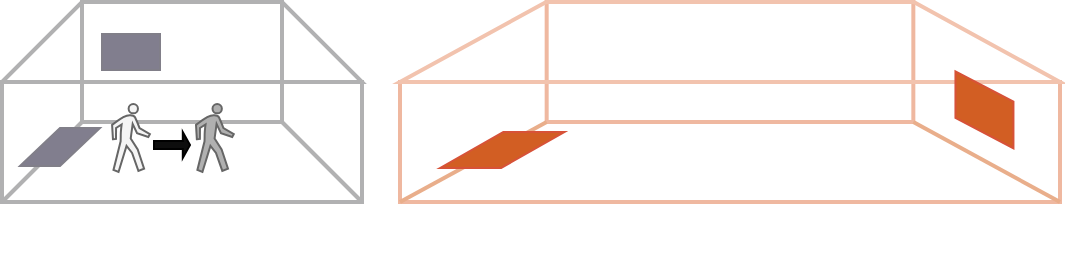 <mxfile version="26.0.16">
  <diagram name="第 1 页" id="PLST5d7JCkW0pgWSbi78">
    <mxGraphModel dx="837" dy="562" grid="0" gridSize="10" guides="1" tooltips="1" connect="1" arrows="1" fold="1" page="1" pageScale="1" pageWidth="827" pageHeight="1169" math="0" shadow="0">
      <root>
        <mxCell id="0" />
        <mxCell id="1" parent="0" />
        <mxCell id="Yy6tTcQXhc4ILvXz1jSf-17" value="" style="group" vertex="1" connectable="0" parent="1">
          <mxGeometry x="259" y="260" width="330" height="125" as="geometry" />
        </mxCell>
        <mxCell id="Yy6tTcQXhc4ILvXz1jSf-18" value="" style="rounded=0;whiteSpace=wrap;html=1;fillColor=none;strokeColor=light-dark(#efb8a0, #ededed);align=center;verticalAlign=middle;fontFamily=Helvetica;fontSize=12;fontColor=default;gradientColor=default;strokeWidth=2;" vertex="1" parent="Yy6tTcQXhc4ILvXz1jSf-17">
          <mxGeometry y="40" width="330" height="60" as="geometry" />
        </mxCell>
        <mxCell id="Yy6tTcQXhc4ILvXz1jSf-19" value="" style="group;strokeWidth=2;" vertex="1" connectable="0" parent="Yy6tTcQXhc4ILvXz1jSf-17">
          <mxGeometry width="330" height="68.4" as="geometry" />
        </mxCell>
        <mxCell id="Yy6tTcQXhc4ILvXz1jSf-20" value="" style="rounded=0;whiteSpace=wrap;html=1;gradientColor=default;fillColor=none;strokeColor=light-dark(#efb8a0, #ededed);strokeWidth=2;" vertex="1" parent="Yy6tTcQXhc4ILvXz1jSf-19">
          <mxGeometry x="73.333" width="183.333" height="60" as="geometry" />
        </mxCell>
        <mxCell id="Yy6tTcQXhc4ILvXz1jSf-21" value="" style="shape=trapezoid;perimeter=trapezoidPerimeter;whiteSpace=wrap;html=1;fixedSize=1;size=73.111;fillColor=none;strokeWidth=2;strokeColor=light-dark(#f2c3ae, #ededed);" vertex="1" parent="Yy6tTcQXhc4ILvXz1jSf-19">
          <mxGeometry width="330" height="40" as="geometry" />
        </mxCell>
        <mxCell id="Yy6tTcQXhc4ILvXz1jSf-22" value="" style="endArrow=none;html=1;rounded=0;entryX=0;entryY=1;entryDx=0;entryDy=0;exitX=0;exitY=1;exitDx=0;exitDy=0;strokeColor=light-dark(#e9ae8b, #ededed);strokeWidth=2;" edge="1" parent="Yy6tTcQXhc4ILvXz1jSf-17" source="Yy6tTcQXhc4ILvXz1jSf-18" target="Yy6tTcQXhc4ILvXz1jSf-20">
          <mxGeometry width="50" height="50" relative="1" as="geometry">
            <mxPoint x="311.667" y="50" as="sourcePoint" />
            <mxPoint x="403.333" as="targetPoint" />
          </mxGeometry>
        </mxCell>
        <mxCell id="Yy6tTcQXhc4ILvXz1jSf-111" value="" style="shape=parallelogram;perimeter=parallelogramPerimeter;whiteSpace=wrap;html=1;fixedSize=1;size=15.173;fillColor=light-dark(#d25e23, #ededed);strokeColor=light-dark(#d75238, #ededed);rotation=-90;" vertex="1" parent="Yy6tTcQXhc4ILvXz1jSf-17">
          <mxGeometry x="273" y="39.4" width="38.45" height="29" as="geometry" />
        </mxCell>
        <mxCell id="Yy6tTcQXhc4ILvXz1jSf-23" value="" style="endArrow=none;html=1;rounded=0;exitX=1;exitY=1;exitDx=0;exitDy=0;entryX=1;entryY=1;entryDx=0;entryDy=0;strokeColor=light-dark(#e9ae8b, #ededed);strokeWidth=2;align=center;verticalAlign=middle;fontFamily=Helvetica;fontSize=11;fontColor=default;labelBackgroundColor=default;" edge="1" parent="Yy6tTcQXhc4ILvXz1jSf-17" source="Yy6tTcQXhc4ILvXz1jSf-20" target="Yy6tTcQXhc4ILvXz1jSf-18">
          <mxGeometry width="50" height="50" relative="1" as="geometry">
            <mxPoint x="311.667" y="50" as="sourcePoint" />
            <mxPoint x="403.333" as="targetPoint" />
          </mxGeometry>
        </mxCell>
        <mxCell id="Yy6tTcQXhc4ILvXz1jSf-93" value="" style="shape=parallelogram;perimeter=parallelogramPerimeter;whiteSpace=wrap;html=1;fixedSize=1;size=31.655;aspect=fixed;fillColor=light-dark(#d25e23, #ededed);strokeColor=light-dark(#d75238, #ededed);" vertex="1" parent="Yy6tTcQXhc4ILvXz1jSf-17">
          <mxGeometry x="20" y="65" width="62.23" height="18" as="geometry" />
        </mxCell>
        <mxCell id="Yy6tTcQXhc4ILvXz1jSf-16" value="" style="group" vertex="1" connectable="0" parent="1">
          <mxGeometry x="60" y="260" width="180" height="102.5" as="geometry" />
        </mxCell>
        <mxCell id="Yy6tTcQXhc4ILvXz1jSf-5" value="" style="rounded=0;whiteSpace=wrap;html=1;fillColor=none;strokeColor=light-dark(#b1b1b2, #ededed);strokeWidth=2;" vertex="1" parent="Yy6tTcQXhc4ILvXz1jSf-16">
          <mxGeometry y="40" width="180" height="60" as="geometry" />
        </mxCell>
        <mxCell id="Yy6tTcQXhc4ILvXz1jSf-9" value="" style="group" vertex="1" connectable="0" parent="Yy6tTcQXhc4ILvXz1jSf-16">
          <mxGeometry width="180" height="93" as="geometry" />
        </mxCell>
        <mxCell id="Yy6tTcQXhc4ILvXz1jSf-6" value="" style="rounded=0;whiteSpace=wrap;html=1;strokeWidth=2;strokeColor=light-dark(#b1b1b2, #ededed);" vertex="1" parent="Yy6tTcQXhc4ILvXz1jSf-9">
          <mxGeometry x="40" width="100" height="60" as="geometry" />
        </mxCell>
        <mxCell id="Yy6tTcQXhc4ILvXz1jSf-2" value="" style="shape=trapezoid;perimeter=trapezoidPerimeter;whiteSpace=wrap;html=1;fixedSize=1;size=40;fillColor=none;strokeColor=light-dark(#b1b1b2, #ededed);strokeWidth=2;" vertex="1" parent="Yy6tTcQXhc4ILvXz1jSf-9">
          <mxGeometry width="180" height="40" as="geometry" />
        </mxCell>
        <mxCell id="Yy6tTcQXhc4ILvXz1jSf-24" value="" style="rounded=0;whiteSpace=wrap;html=1;fillColor=light-dark(#817e8e, #1a1a1a);fontColor=#333333;strokeColor=light-dark(#817f89, #959595);" vertex="1" parent="Yy6tTcQXhc4ILvXz1jSf-9">
          <mxGeometry x="50" y="16" width="29" height="18" as="geometry" />
        </mxCell>
        <mxCell id="Yy6tTcQXhc4ILvXz1jSf-68" value="" style="shape=mxgraph.signs.people.walking;html=1;pointerEvents=1;fillColor=#f5f5f5;strokeColor=#666666;verticalLabelPosition=bottom;verticalAlign=top;align=center;aspect=fixed;fontColor=#333333;" vertex="1" parent="Yy6tTcQXhc4ILvXz1jSf-9">
          <mxGeometry x="55.05" y="51" width="18.89" height="34" as="geometry" />
        </mxCell>
        <mxCell id="Yy6tTcQXhc4ILvXz1jSf-79" value="" style="shape=mxgraph.signs.people.walking;html=1;pointerEvents=1;fillColor=light-dark(#b0b0b0, #1a1a1a);strokeColor=#666666;verticalLabelPosition=bottom;verticalAlign=top;align=center;aspect=fixed;fontColor=#333333;" vertex="1" parent="Yy6tTcQXhc4ILvXz1jSf-9">
          <mxGeometry x="97" y="51" width="18.89" height="34" as="geometry" />
        </mxCell>
        <mxCell id="Yy6tTcQXhc4ILvXz1jSf-80" value="" style="shape=singleArrow;whiteSpace=wrap;html=1;fillColor=light-dark(#0d0d0d, #ededed);" vertex="1" parent="Yy6tTcQXhc4ILvXz1jSf-9">
          <mxGeometry x="76" y="65" width="18" height="13" as="geometry" />
        </mxCell>
        <mxCell id="Yy6tTcQXhc4ILvXz1jSf-14" value="" style="endArrow=none;html=1;rounded=0;entryX=0;entryY=1;entryDx=0;entryDy=0;exitX=0;exitY=1;exitDx=0;exitDy=0;strokeWidth=2;strokeColor=light-dark(#b1b1b2, #ededed);" edge="1" parent="Yy6tTcQXhc4ILvXz1jSf-16" source="Yy6tTcQXhc4ILvXz1jSf-5" target="Yy6tTcQXhc4ILvXz1jSf-6">
          <mxGeometry width="50" height="50" relative="1" as="geometry">
            <mxPoint x="170" y="50" as="sourcePoint" />
            <mxPoint x="220" as="targetPoint" />
          </mxGeometry>
        </mxCell>
        <mxCell id="Yy6tTcQXhc4ILvXz1jSf-15" value="" style="endArrow=none;html=1;rounded=0;exitX=1;exitY=1;exitDx=0;exitDy=0;entryX=1;entryY=1;entryDx=0;entryDy=0;strokeColor=light-dark(#b1b1b2, #ededed);strokeWidth=2;align=center;verticalAlign=middle;fontFamily=Helvetica;fontSize=11;fontColor=default;labelBackgroundColor=default;" edge="1" parent="Yy6tTcQXhc4ILvXz1jSf-16" source="Yy6tTcQXhc4ILvXz1jSf-6" target="Yy6tTcQXhc4ILvXz1jSf-5">
          <mxGeometry width="50" height="50" relative="1" as="geometry">
            <mxPoint x="170" y="50" as="sourcePoint" />
            <mxPoint x="220" as="targetPoint" />
          </mxGeometry>
        </mxCell>
        <mxCell id="Yy6tTcQXhc4ILvXz1jSf-55" value="" style="shape=parallelogram;perimeter=parallelogramPerimeter;whiteSpace=wrap;html=1;fixedSize=1;rounded=0;strokeColor=light-dark(#817f89, #959595);align=center;verticalAlign=middle;fontFamily=Helvetica;fontSize=12;fontColor=#333333;fillColor=light-dark(#817e8e, #1a1a1a);" vertex="1" parent="Yy6tTcQXhc4ILvXz1jSf-16">
          <mxGeometry x="9" y="63" width="40" height="19" as="geometry" />
        </mxCell>
      </root>
    </mxGraphModel>
  </diagram>
</mxfile>
